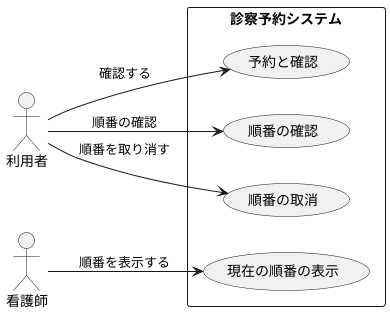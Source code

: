 @startuml
left to right direction

actor 利用者
actor 看護師

rectangle 診察予約システム{
    usecase 予約と確認
    usecase 順番の確認
    usecase 順番の取消
    usecase 現在の順番の表示
}

利用者 --> 予約と確認 : 確認する
利用者 --> 順番の確認 : 順番の確認
利用者 --> 順番の取消 : 順番を取り消す
看護師 --> 現在の順番の表示 : 順番を表示する
@enduml